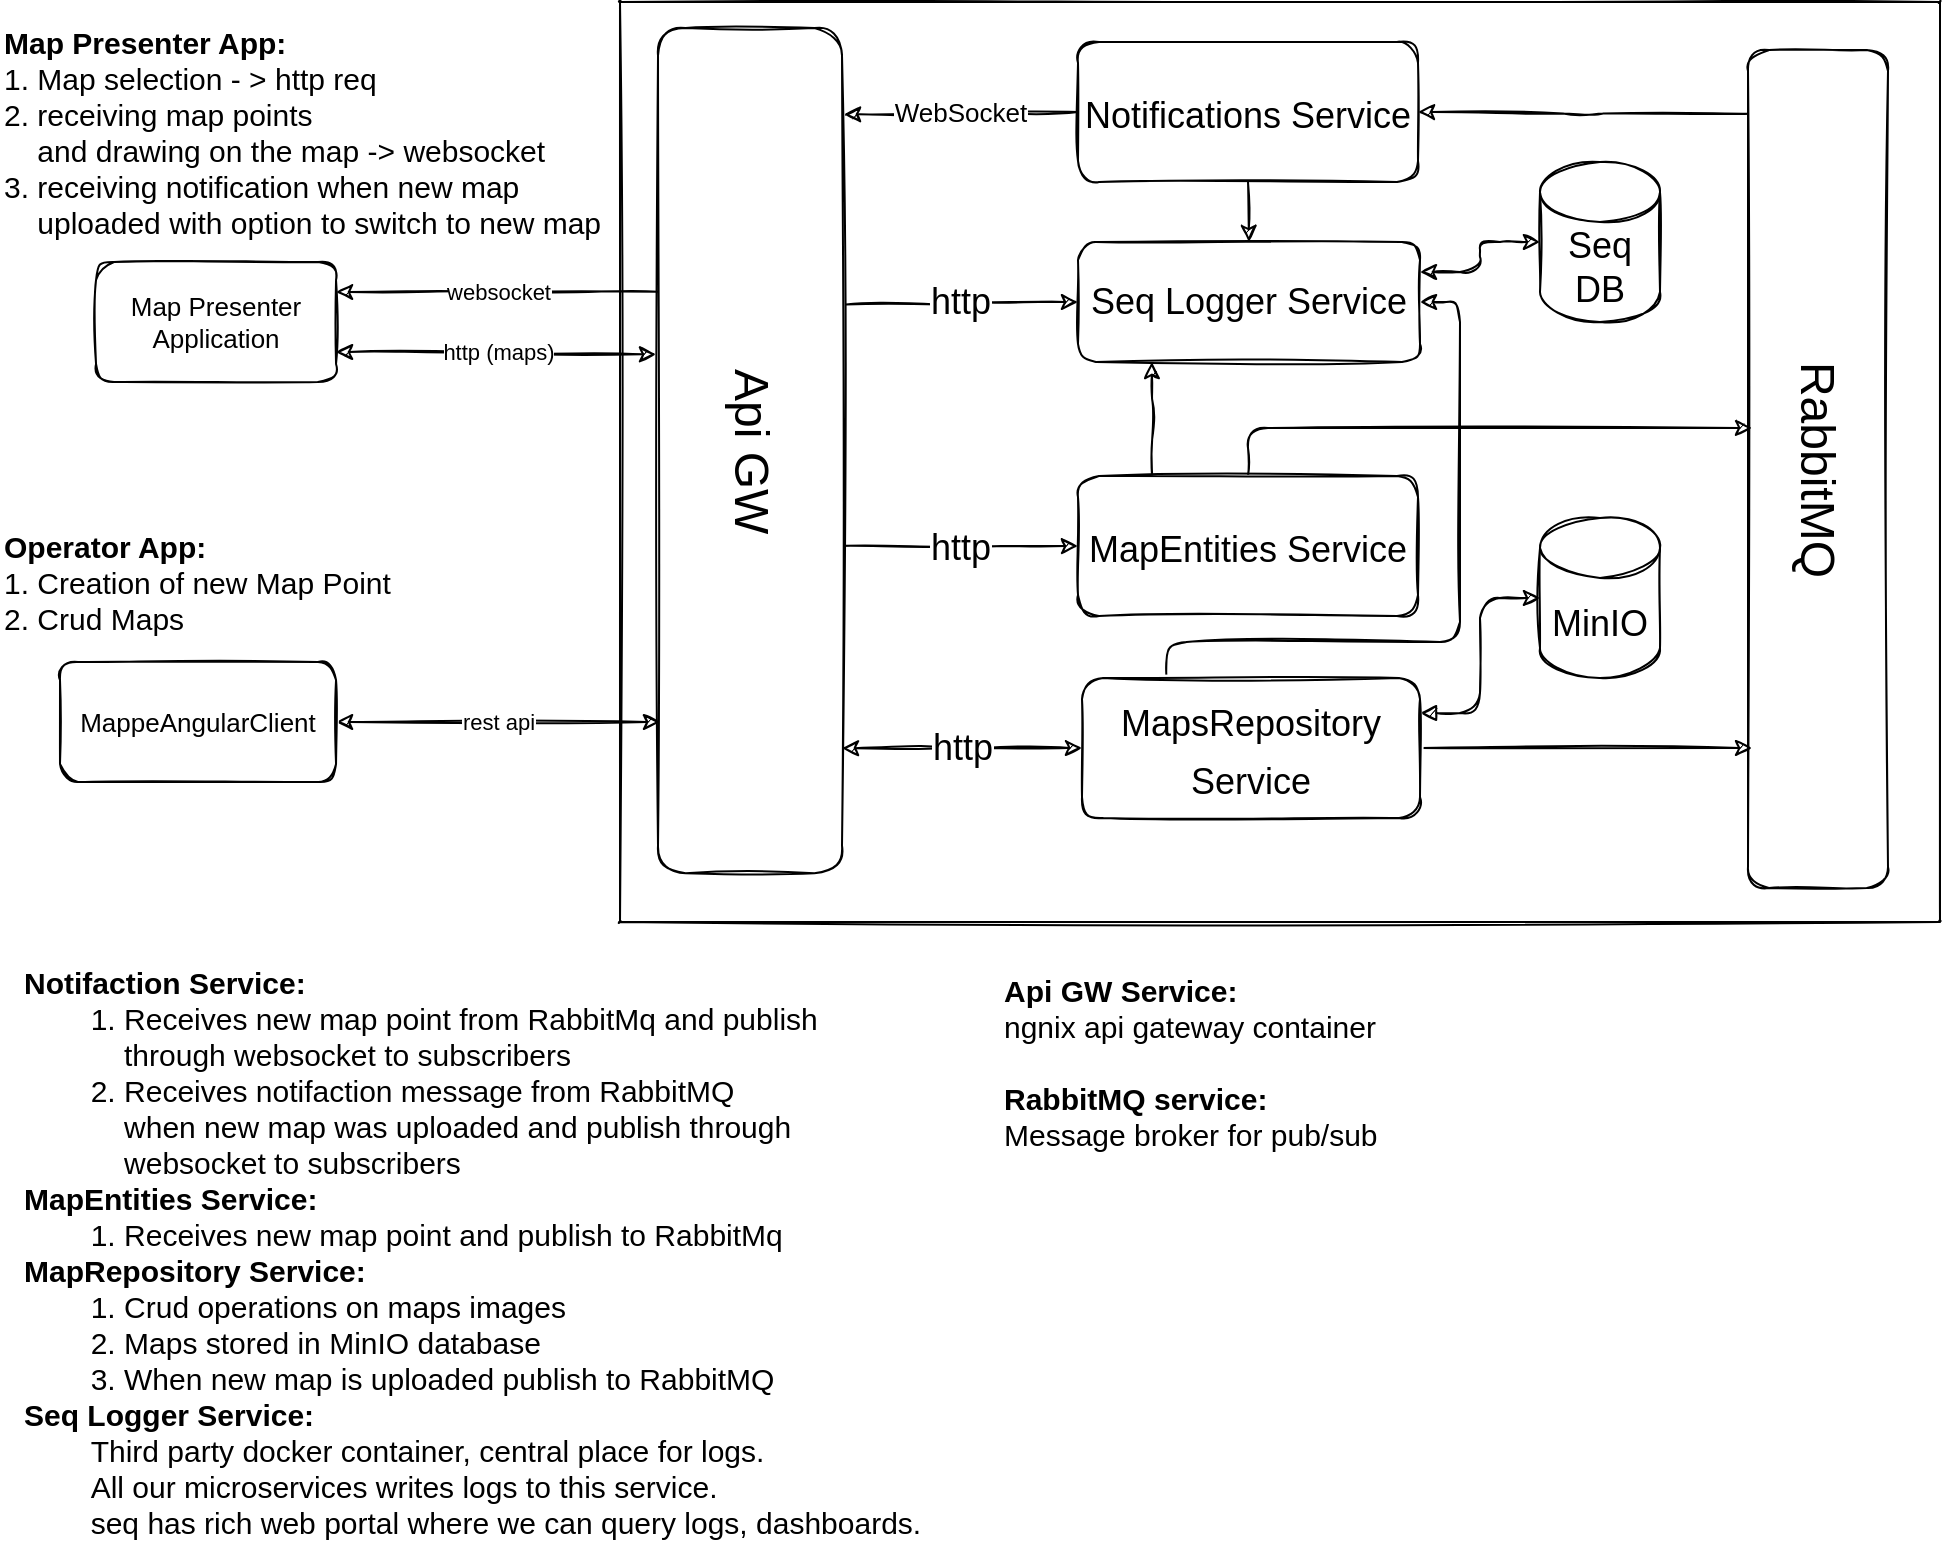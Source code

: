 <mxfile version="13.9.9" type="device" pages="2"><diagram id="iC5g8puZo699gfbhx7lt" name="MicroServices"><mxGraphModel dx="766" dy="519" grid="1" gridSize="10" guides="1" tooltips="1" connect="1" arrows="1" fold="1" page="1" pageScale="1" pageWidth="850" pageHeight="1100" math="0" shadow="0"><root><mxCell id="x7ujpacp_DCrxE0EfAzm-0"/><mxCell id="x7ujpacp_DCrxE0EfAzm-1" parent="x7ujpacp_DCrxE0EfAzm-0"/><mxCell id="x7ujpacp_DCrxE0EfAzm-2" value="" style="swimlane;startSize=0;sketch=1;rounded=1;" vertex="1" parent="x7ujpacp_DCrxE0EfAzm-1"><mxGeometry x="340" y="60" width="660" height="460" as="geometry"/></mxCell><mxCell id="x7ujpacp_DCrxE0EfAzm-3" style="edgeStyle=orthogonalEdgeStyle;rounded=1;orthogonalLoop=1;jettySize=auto;html=1;entryX=1;entryY=0.5;entryDx=0;entryDy=0;fontSize=18;startArrow=none;startFill=0;exitX=0.076;exitY=0.971;exitDx=0;exitDy=0;exitPerimeter=0;sketch=1;" edge="1" parent="x7ujpacp_DCrxE0EfAzm-2" source="x7ujpacp_DCrxE0EfAzm-4" target="x7ujpacp_DCrxE0EfAzm-11"><mxGeometry relative="1" as="geometry"/></mxCell><mxCell id="x7ujpacp_DCrxE0EfAzm-4" value="RabbitMQ" style="rounded=1;whiteSpace=wrap;html=1;fontSize=24;rotation=90;sketch=1;" vertex="1" parent="x7ujpacp_DCrxE0EfAzm-2"><mxGeometry x="389.5" y="198.5" width="419" height="70" as="geometry"/></mxCell><mxCell id="x7ujpacp_DCrxE0EfAzm-5" style="edgeStyle=orthogonalEdgeStyle;rounded=1;orthogonalLoop=1;jettySize=auto;html=1;exitX=1;exitY=0.25;exitDx=0;exitDy=0;entryX=0;entryY=0.5;entryDx=0;entryDy=0;entryPerimeter=0;fontSize=18;startArrow=block;startFill=1;sketch=1;" edge="1" parent="x7ujpacp_DCrxE0EfAzm-2" source="x7ujpacp_DCrxE0EfAzm-15" target="x7ujpacp_DCrxE0EfAzm-16"><mxGeometry relative="1" as="geometry"/></mxCell><mxCell id="x7ujpacp_DCrxE0EfAzm-6" style="edgeStyle=orthogonalEdgeStyle;rounded=1;orthogonalLoop=1;jettySize=auto;html=1;exitX=0.5;exitY=0;exitDx=0;exitDy=0;entryX=0.451;entryY=0.971;entryDx=0;entryDy=0;entryPerimeter=0;fontSize=18;startArrow=none;startFill=0;sketch=1;" edge="1" parent="x7ujpacp_DCrxE0EfAzm-2" source="x7ujpacp_DCrxE0EfAzm-8" target="x7ujpacp_DCrxE0EfAzm-4"><mxGeometry relative="1" as="geometry"/></mxCell><mxCell id="x7ujpacp_DCrxE0EfAzm-7" style="edgeStyle=orthogonalEdgeStyle;rounded=1;orthogonalLoop=1;jettySize=auto;html=1;entryX=0.216;entryY=1;entryDx=0;entryDy=0;entryPerimeter=0;fontSize=18;startArrow=none;startFill=0;exitX=0.218;exitY=0.014;exitDx=0;exitDy=0;exitPerimeter=0;sketch=1;" edge="1" parent="x7ujpacp_DCrxE0EfAzm-2" source="x7ujpacp_DCrxE0EfAzm-8" target="x7ujpacp_DCrxE0EfAzm-21"><mxGeometry relative="1" as="geometry"/></mxCell><mxCell id="x7ujpacp_DCrxE0EfAzm-8" value="&lt;font style=&quot;font-size: 18px&quot;&gt;MapEntities Service&lt;/font&gt;" style="rounded=1;whiteSpace=wrap;html=1;fontSize=24;sketch=1;" vertex="1" parent="x7ujpacp_DCrxE0EfAzm-2"><mxGeometry x="229" y="237" width="170" height="70" as="geometry"/></mxCell><mxCell id="x7ujpacp_DCrxE0EfAzm-9" value="WebSocket" style="edgeStyle=orthogonalEdgeStyle;rounded=1;orthogonalLoop=1;jettySize=auto;html=1;exitX=0;exitY=0.5;exitDx=0;exitDy=0;fontSize=13;startArrow=none;startFill=0;entryX=0.102;entryY=-0.011;entryDx=0;entryDy=0;entryPerimeter=0;sketch=1;" edge="1" parent="x7ujpacp_DCrxE0EfAzm-2" source="x7ujpacp_DCrxE0EfAzm-11" target="x7ujpacp_DCrxE0EfAzm-19"><mxGeometry relative="1" as="geometry"/></mxCell><mxCell id="x7ujpacp_DCrxE0EfAzm-10" style="edgeStyle=orthogonalEdgeStyle;rounded=1;orthogonalLoop=1;jettySize=auto;html=1;exitX=0.5;exitY=1;exitDx=0;exitDy=0;entryX=0.5;entryY=0;entryDx=0;entryDy=0;fontSize=18;startArrow=none;startFill=0;sketch=1;" edge="1" parent="x7ujpacp_DCrxE0EfAzm-2" source="x7ujpacp_DCrxE0EfAzm-11" target="x7ujpacp_DCrxE0EfAzm-21"><mxGeometry relative="1" as="geometry"/></mxCell><mxCell id="x7ujpacp_DCrxE0EfAzm-11" value="&lt;font style=&quot;font-size: 18px&quot;&gt;Notifications Service&lt;/font&gt;" style="rounded=1;whiteSpace=wrap;html=1;fontSize=24;sketch=1;" vertex="1" parent="x7ujpacp_DCrxE0EfAzm-2"><mxGeometry x="229" y="20" width="170" height="70" as="geometry"/></mxCell><mxCell id="x7ujpacp_DCrxE0EfAzm-12" style="edgeStyle=orthogonalEdgeStyle;rounded=1;orthogonalLoop=1;jettySize=auto;html=1;exitX=1;exitY=0.5;exitDx=0;exitDy=0;fontSize=18;startArrow=none;startFill=0;entryX=0.833;entryY=0.971;entryDx=0;entryDy=0;entryPerimeter=0;sketch=1;" edge="1" parent="x7ujpacp_DCrxE0EfAzm-2" source="x7ujpacp_DCrxE0EfAzm-15" target="x7ujpacp_DCrxE0EfAzm-4"><mxGeometry relative="1" as="geometry"><mxPoint x="560" y="370" as="targetPoint"/></mxGeometry></mxCell><mxCell id="x7ujpacp_DCrxE0EfAzm-13" value="http" style="edgeStyle=orthogonalEdgeStyle;rounded=1;orthogonalLoop=1;jettySize=auto;html=1;fontSize=18;startArrow=classic;startFill=1;entryX=0.852;entryY=0;entryDx=0;entryDy=0;entryPerimeter=0;sketch=1;" edge="1" parent="x7ujpacp_DCrxE0EfAzm-2" source="x7ujpacp_DCrxE0EfAzm-15" target="x7ujpacp_DCrxE0EfAzm-19"><mxGeometry relative="1" as="geometry"/></mxCell><mxCell id="x7ujpacp_DCrxE0EfAzm-14" style="edgeStyle=orthogonalEdgeStyle;rounded=1;orthogonalLoop=1;jettySize=auto;html=1;exitX=0.25;exitY=0;exitDx=0;exitDy=0;entryX=1;entryY=0.5;entryDx=0;entryDy=0;fontSize=18;startArrow=none;startFill=0;sketch=1;" edge="1" parent="x7ujpacp_DCrxE0EfAzm-2" source="x7ujpacp_DCrxE0EfAzm-15" target="x7ujpacp_DCrxE0EfAzm-21"><mxGeometry relative="1" as="geometry"><Array as="points"><mxPoint x="273" y="320"/><mxPoint x="420" y="320"/><mxPoint x="420" y="150"/></Array></mxGeometry></mxCell><mxCell id="x7ujpacp_DCrxE0EfAzm-15" value="&lt;font style=&quot;font-size: 18px&quot;&gt;MapsRepository Service&lt;/font&gt;" style="rounded=1;whiteSpace=wrap;html=1;fontSize=24;sketch=1;" vertex="1" parent="x7ujpacp_DCrxE0EfAzm-2"><mxGeometry x="231" y="338" width="169" height="70" as="geometry"/></mxCell><mxCell id="x7ujpacp_DCrxE0EfAzm-16" value="MinIO" style="shape=cylinder3;whiteSpace=wrap;html=1;boundedLbl=1;backgroundOutline=1;size=15;fontSize=18;sketch=1;rounded=1;" vertex="1" parent="x7ujpacp_DCrxE0EfAzm-2"><mxGeometry x="460" y="258" width="60" height="80" as="geometry"/></mxCell><mxCell id="x7ujpacp_DCrxE0EfAzm-17" value="http" style="edgeStyle=orthogonalEdgeStyle;rounded=1;orthogonalLoop=1;jettySize=auto;html=1;entryX=0;entryY=0.5;entryDx=0;entryDy=0;fontSize=18;startArrow=none;startFill=0;sketch=1;" edge="1" parent="x7ujpacp_DCrxE0EfAzm-2" target="x7ujpacp_DCrxE0EfAzm-8"><mxGeometry relative="1" as="geometry"><mxPoint x="110" y="272" as="sourcePoint"/></mxGeometry></mxCell><mxCell id="x7ujpacp_DCrxE0EfAzm-18" value="http" style="edgeStyle=orthogonalEdgeStyle;rounded=1;orthogonalLoop=1;jettySize=auto;html=1;fontSize=18;startArrow=none;startFill=0;exitX=0.327;exitY=-0.022;exitDx=0;exitDy=0;exitPerimeter=0;sketch=1;" edge="1" parent="x7ujpacp_DCrxE0EfAzm-2" source="x7ujpacp_DCrxE0EfAzm-19" target="x7ujpacp_DCrxE0EfAzm-21"><mxGeometry relative="1" as="geometry"/></mxCell><mxCell id="x7ujpacp_DCrxE0EfAzm-19" value="&lt;p&gt;&lt;font style=&quot;font-size: 24px&quot;&gt;Api GW&lt;/font&gt;&lt;/p&gt;" style="rounded=1;whiteSpace=wrap;html=1;rotation=90;sketch=1;" vertex="1" parent="x7ujpacp_DCrxE0EfAzm-2"><mxGeometry x="-146.29" y="178.35" width="422.59" height="92" as="geometry"/></mxCell><mxCell id="x7ujpacp_DCrxE0EfAzm-20" style="edgeStyle=orthogonalEdgeStyle;rounded=1;sketch=1;orthogonalLoop=1;jettySize=auto;html=1;exitX=1;exitY=0.25;exitDx=0;exitDy=0;entryX=0;entryY=0.5;entryDx=0;entryDy=0;entryPerimeter=0;fontSize=15;startArrow=classic;startFill=1;" edge="1" parent="x7ujpacp_DCrxE0EfAzm-2" source="x7ujpacp_DCrxE0EfAzm-21" target="x7ujpacp_DCrxE0EfAzm-22"><mxGeometry relative="1" as="geometry"/></mxCell><mxCell id="x7ujpacp_DCrxE0EfAzm-21" value="Seq Logger Service" style="rounded=1;whiteSpace=wrap;html=1;fontSize=18;sketch=1;" vertex="1" parent="x7ujpacp_DCrxE0EfAzm-2"><mxGeometry x="229" y="120" width="171" height="60" as="geometry"/></mxCell><mxCell id="x7ujpacp_DCrxE0EfAzm-22" value="Seq DB" style="shape=cylinder3;whiteSpace=wrap;html=1;boundedLbl=1;backgroundOutline=1;size=15;fontSize=18;sketch=1;rounded=1;" vertex="1" parent="x7ujpacp_DCrxE0EfAzm-2"><mxGeometry x="460" y="80" width="60" height="80" as="geometry"/></mxCell><mxCell id="x7ujpacp_DCrxE0EfAzm-23" value="http (maps)" style="edgeStyle=orthogonalEdgeStyle;rounded=1;sketch=1;orthogonalLoop=1;jettySize=auto;html=1;exitX=1;exitY=0.75;exitDx=0;exitDy=0;startArrow=classic;startFill=1;entryX=0.386;entryY=1.011;entryDx=0;entryDy=0;entryPerimeter=0;" edge="1" parent="x7ujpacp_DCrxE0EfAzm-1" source="x7ujpacp_DCrxE0EfAzm-24" target="x7ujpacp_DCrxE0EfAzm-19"><mxGeometry relative="1" as="geometry"><mxPoint x="360" y="233" as="targetPoint"/></mxGeometry></mxCell><mxCell id="x7ujpacp_DCrxE0EfAzm-24" value="Map Presenter Application" style="rounded=1;whiteSpace=wrap;html=1;fontSize=13;sketch=1;" vertex="1" parent="x7ujpacp_DCrxE0EfAzm-1"><mxGeometry x="78.02" y="190" width="120" height="60" as="geometry"/></mxCell><mxCell id="x7ujpacp_DCrxE0EfAzm-25" value="rest api" style="edgeStyle=orthogonalEdgeStyle;rounded=1;sketch=1;orthogonalLoop=1;jettySize=auto;html=1;entryX=0.821;entryY=0.989;entryDx=0;entryDy=0;entryPerimeter=0;startArrow=classic;startFill=1;" edge="1" parent="x7ujpacp_DCrxE0EfAzm-1" source="x7ujpacp_DCrxE0EfAzm-26" target="x7ujpacp_DCrxE0EfAzm-19"><mxGeometry relative="1" as="geometry"><mxPoint x="336.7" y="420.16" as="targetPoint"/></mxGeometry></mxCell><mxCell id="x7ujpacp_DCrxE0EfAzm-26" value="MappeAngularClient" style="rounded=1;whiteSpace=wrap;html=1;fontSize=13;sketch=1;" vertex="1" parent="x7ujpacp_DCrxE0EfAzm-1"><mxGeometry x="60" y="390" width="138.02" height="60" as="geometry"/></mxCell><mxCell id="x7ujpacp_DCrxE0EfAzm-27" value="&lt;b&gt;Map Presenter App:&lt;/b&gt;&lt;br style=&quot;font-size: 15px&quot;&gt;1. Map selection - &amp;gt; http req&lt;br style=&quot;font-size: 15px&quot;&gt;2. receiving map points &lt;br style=&quot;font-size: 15px&quot;&gt;&amp;nbsp; &amp;nbsp; and drawing on the map -&amp;gt; websocket&lt;br style=&quot;font-size: 15px&quot;&gt;3. receiving notification when new map &lt;br style=&quot;font-size: 15px&quot;&gt;&amp;nbsp; &amp;nbsp; uploaded with option to switch to new map" style="text;html=1;align=left;verticalAlign=middle;resizable=0;points=[];autosize=1;strokeColor=none;fillColor=none;sketch=1;rounded=1;fontSize=15;" vertex="1" parent="x7ujpacp_DCrxE0EfAzm-1"><mxGeometry x="30" y="70" width="310" height="110" as="geometry"/></mxCell><mxCell id="x7ujpacp_DCrxE0EfAzm-28" value="websocket" style="edgeStyle=orthogonalEdgeStyle;rounded=1;sketch=1;orthogonalLoop=1;jettySize=auto;html=1;entryX=1;entryY=0.25;entryDx=0;entryDy=0;exitX=0.312;exitY=1;exitDx=0;exitDy=0;exitPerimeter=0;" edge="1" parent="x7ujpacp_DCrxE0EfAzm-1" source="x7ujpacp_DCrxE0EfAzm-19" target="x7ujpacp_DCrxE0EfAzm-24"><mxGeometry relative="1" as="geometry"><mxPoint x="339.34" y="205.8" as="sourcePoint"/></mxGeometry></mxCell><mxCell id="x7ujpacp_DCrxE0EfAzm-29" value="&lt;b&gt;Operator App:&lt;/b&gt;&lt;br style=&quot;font-size: 15px&quot;&gt;1. Creation of new Map Point&lt;br style=&quot;font-size: 15px&quot;&gt;2. Crud Maps&amp;nbsp;" style="text;html=1;align=left;verticalAlign=middle;resizable=0;points=[];autosize=1;strokeColor=none;fillColor=none;sketch=1;rounded=1;fontSize=15;" vertex="1" parent="x7ujpacp_DCrxE0EfAzm-1"><mxGeometry x="30" y="320" width="210" height="60" as="geometry"/></mxCell><mxCell id="x7ujpacp_DCrxE0EfAzm-30" value="&lt;div style=&quot;font-size: 15px&quot;&gt;&lt;b&gt;Notifaction Service:&lt;/b&gt;&lt;/div&gt;&lt;div style=&quot;font-size: 15px&quot;&gt;&lt;span style=&quot;white-space: pre ; font-size: 15px&quot;&gt;&#9;&lt;/span&gt;1. Receives new map point from RabbitMq and publish&amp;nbsp;&lt;/div&gt;&lt;div style=&quot;font-size: 15px&quot;&gt;&lt;span style=&quot;white-space: pre ; font-size: 15px&quot;&gt;&#9;&lt;/span&gt;&amp;nbsp; &amp;nbsp; through websocket to subscribers&lt;/div&gt;&lt;div style=&quot;font-size: 15px&quot;&gt;&lt;span style=&quot;white-space: pre ; font-size: 15px&quot;&gt;&#9;&lt;/span&gt;2. Receives notifaction message from RabbitMQ&amp;nbsp;&lt;/div&gt;&lt;div style=&quot;font-size: 15px&quot;&gt;&lt;span style=&quot;white-space: pre ; font-size: 15px&quot;&gt;&#9;&lt;/span&gt;&amp;nbsp; &amp;nbsp; when new map was uploaded and publish through&amp;nbsp;&lt;/div&gt;&lt;div style=&quot;font-size: 15px&quot;&gt;&lt;span style=&quot;white-space: pre ; font-size: 15px&quot;&gt;&#9;&lt;/span&gt;&amp;nbsp; &amp;nbsp; websocket to subscribers&lt;/div&gt;&lt;div style=&quot;font-size: 15px&quot;&gt;&lt;b&gt;MapEntities Service:&lt;/b&gt;&lt;/div&gt;&lt;div style=&quot;font-size: 15px&quot;&gt;&lt;span style=&quot;white-space: pre ; font-size: 15px&quot;&gt;&#9;&lt;/span&gt;1. Receives new map point and publish to RabbitMq&lt;/div&gt;&lt;div style=&quot;font-size: 15px&quot;&gt;&lt;span&gt;&lt;b&gt;MapRepository Service:&lt;/b&gt;&lt;/span&gt;&lt;br&gt;&lt;/div&gt;&lt;div style=&quot;font-size: 15px&quot;&gt;&lt;span style=&quot;white-space: pre ; font-size: 15px&quot;&gt;&#9;&lt;/span&gt;1. Crud operations on maps images&lt;/div&gt;&lt;div style=&quot;font-size: 15px&quot;&gt;&lt;span style=&quot;white-space: pre ; font-size: 15px&quot;&gt;&#9;&lt;/span&gt;2. Maps stored in MinIO database&lt;/div&gt;&lt;div style=&quot;font-size: 15px&quot;&gt;&lt;span style=&quot;white-space: pre ; font-size: 15px&quot;&gt;&#9;&lt;/span&gt;3. When new map is uploaded publish to RabbitMQ&lt;/div&gt;&lt;div style=&quot;font-size: 15px&quot;&gt;&lt;span&gt;&lt;b&gt;Seq Logger Service:&lt;/b&gt;&lt;/span&gt;&lt;br&gt;&lt;/div&gt;&lt;div style=&quot;font-size: 15px&quot;&gt;&lt;span style=&quot;white-space: pre ; font-size: 15px&quot;&gt;&#9;&lt;/span&gt;Third party docker container, central place for logs.&lt;/div&gt;&lt;div style=&quot;font-size: 15px&quot;&gt;&lt;span style=&quot;white-space: pre ; font-size: 15px&quot;&gt;&#9;&lt;/span&gt;All our microservices writes logs to this service.&lt;/div&gt;&lt;div style=&quot;font-size: 15px&quot;&gt;&lt;span style=&quot;white-space: pre ; font-size: 15px&quot;&gt;&#9;&lt;/span&gt;seq has rich web portal where we can query logs, dashboards.&amp;nbsp;&lt;/div&gt;" style="text;html=1;align=left;verticalAlign=middle;resizable=0;points=[];autosize=1;strokeColor=none;fillColor=none;fontSize=15;" vertex="1" parent="x7ujpacp_DCrxE0EfAzm-1"><mxGeometry x="40.0" y="540" width="470" height="290" as="geometry"/></mxCell><mxCell id="x7ujpacp_DCrxE0EfAzm-31" value="&lt;div style=&quot;font-size: 15px&quot;&gt;&lt;b&gt;Api GW Service:&lt;/b&gt;&lt;/div&gt;&lt;div style=&quot;font-size: 15px&quot;&gt;ngnix api gateway container&lt;/div&gt;&lt;div style=&quot;font-size: 15px&quot;&gt;&lt;br&gt;&lt;/div&gt;&lt;div style=&quot;font-size: 15px&quot;&gt;&lt;b&gt;RabbitMQ service:&lt;/b&gt;&lt;/div&gt;&lt;div style=&quot;font-size: 15px&quot;&gt;Message broker for pub/sub&lt;/div&gt;" style="text;html=1;align=left;verticalAlign=middle;resizable=0;points=[];autosize=1;strokeColor=none;fillColor=none;fontSize=15;" vertex="1" parent="x7ujpacp_DCrxE0EfAzm-1"><mxGeometry x="530" y="540" width="200" height="100" as="geometry"/></mxCell></root></mxGraphModel></diagram><diagram id="xINqdggTWodMOrQBatdI" name="Page-1"><mxGraphModel dx="766" dy="519" grid="1" gridSize="10" guides="1" tooltips="1" connect="1" arrows="1" fold="1" page="1" pageScale="1" pageWidth="850" pageHeight="1100" math="0" shadow="0"><root><mxCell id="0"/><mxCell id="1" parent="0"/><mxCell id="BfeQ8QVKyjJjinKNMfrT-1" value="MapeeAngularClient" style="whiteSpace=wrap;html=1;aspect=fixed;fillColor=#dae8fc;strokeColor=#6c8ebf;" parent="1" vertex="1"><mxGeometry x="230" y="310" width="340" height="340" as="geometry"/></mxCell><mxCell id="BfeQ8QVKyjJjinKNMfrT-23" style="edgeStyle=orthogonalEdgeStyle;rounded=0;orthogonalLoop=1;jettySize=auto;html=1;" parent="1" source="BfeQ8QVKyjJjinKNMfrT-2" edge="1"><mxGeometry relative="1" as="geometry"><mxPoint x="400" y="770" as="targetPoint"/></mxGeometry></mxCell><mxCell id="BfeQ8QVKyjJjinKNMfrT-2" value="Map Manager" style="rounded=0;whiteSpace=wrap;html=1;" parent="1" vertex="1"><mxGeometry x="340" y="620" width="120" height="60" as="geometry"/></mxCell><mxCell id="BfeQ8QVKyjJjinKNMfrT-10" style="edgeStyle=orthogonalEdgeStyle;rounded=0;orthogonalLoop=1;jettySize=auto;html=1;" parent="1" source="BfeQ8QVKyjJjinKNMfrT-3" edge="1"><mxGeometry relative="1" as="geometry"><mxPoint x="120" y="760" as="targetPoint"/></mxGeometry></mxCell><mxCell id="BfeQ8QVKyjJjinKNMfrT-3" value="EntitiesManager" style="rounded=0;whiteSpace=wrap;html=1;" parent="1" vertex="1"><mxGeometry x="200" y="620" width="120" height="60" as="geometry"/></mxCell><mxCell id="BfeQ8QVKyjJjinKNMfrT-4" value="MapUploader" style="rounded=0;whiteSpace=wrap;html=1;" parent="1" vertex="1"><mxGeometry x="490" y="620" width="120" height="60" as="geometry"/></mxCell><mxCell id="BfeQ8QVKyjJjinKNMfrT-11" value="&lt;p style=&quot;margin: 0px ; margin-top: 4px ; text-align: center ; text-decoration: underline&quot;&gt;Entity&lt;/p&gt;&lt;hr&gt;&lt;p style=&quot;margin: 0px ; margin-left: 8px&quot;&gt;name: string&amp;nbsp;&lt;/p&gt;&lt;p style=&quot;margin: 0px ; margin-left: 8px&quot;&gt;id: string&lt;/p&gt;&lt;p style=&quot;margin: 0px ; margin-left: 8px&quot;&gt;x: number&lt;br&gt;y: number&lt;br&gt;&lt;br&gt;&lt;/p&gt;" style="verticalAlign=top;align=left;overflow=fill;fontSize=12;fontFamily=Helvetica;html=1;" parent="1" vertex="1"><mxGeometry x="40" y="920" width="160" height="90" as="geometry"/></mxCell><mxCell id="BfeQ8QVKyjJjinKNMfrT-12" value="EntitiesService" style="swimlane;fontStyle=1;align=center;verticalAlign=top;childLayout=stackLayout;horizontal=1;startSize=26;horizontalStack=0;resizeParent=1;resizeParentMax=0;resizeLast=0;collapsible=1;marginBottom=0;" parent="1" vertex="1"><mxGeometry x="40" y="780" width="200" height="118" as="geometry"/></mxCell><mxCell id="BfeQ8QVKyjJjinKNMfrT-13" value="+AddMapEntity(entity: Entity): bool &#10;&#10;" style="text;strokeColor=none;fillColor=none;align=left;verticalAlign=top;spacingLeft=4;spacingRight=4;overflow=hidden;rotatable=0;points=[[0,0.5],[1,0.5]];portConstraint=eastwest;" parent="BfeQ8QVKyjJjinKNMfrT-12" vertex="1"><mxGeometry y="26" width="200" height="84" as="geometry"/></mxCell><mxCell id="BfeQ8QVKyjJjinKNMfrT-14" value="" style="line;strokeWidth=1;fillColor=none;align=left;verticalAlign=middle;spacingTop=-1;spacingLeft=3;spacingRight=3;rotatable=0;labelPosition=right;points=[];portConstraint=eastwest;" parent="BfeQ8QVKyjJjinKNMfrT-12" vertex="1"><mxGeometry y="110" width="200" height="8" as="geometry"/></mxCell><mxCell id="BfeQ8QVKyjJjinKNMfrT-15" value="&lt;p style=&quot;margin: 0px ; margin-top: 4px ; text-align: center ; text-decoration: underline&quot;&gt;Map&lt;/p&gt;&lt;hr&gt;&lt;p style=&quot;margin: 0px ; margin-left: 8px&quot;&gt;name: string&amp;nbsp;&lt;/p&gt;&lt;p style=&quot;margin: 0px ; margin-left: 8px&quot;&gt;content: file&lt;/p&gt;&lt;p style=&quot;margin: 0px ; margin-left: 8px&quot;&gt;&lt;br&gt;&lt;/p&gt;" style="verticalAlign=top;align=left;overflow=fill;fontSize=12;fontFamily=Helvetica;html=1;" parent="1" vertex="1"><mxGeometry x="510" y="920" width="160" height="90" as="geometry"/></mxCell><mxCell id="BfeQ8QVKyjJjinKNMfrT-17" value="MapService" style="swimlane;fontStyle=1;align=center;verticalAlign=top;childLayout=stackLayout;horizontal=1;startSize=26;horizontalStack=0;resizeParent=1;resizeParentMax=0;resizeLast=0;collapsible=1;marginBottom=0;" parent="1" vertex="1"><mxGeometry x="310" y="780" width="250" height="118" as="geometry"/></mxCell><mxCell id="BfeQ8QVKyjJjinKNMfrT-18" value="+ GetAll(): Map[]&#10;+ AddMap(map: Map): bool&#10;+ DeleteMap(map: Map): bool&#10;" style="text;strokeColor=none;fillColor=none;align=left;verticalAlign=top;spacingLeft=4;spacingRight=4;overflow=hidden;rotatable=0;points=[[0,0.5],[1,0.5]];portConstraint=eastwest;" parent="BfeQ8QVKyjJjinKNMfrT-17" vertex="1"><mxGeometry y="26" width="250" height="84" as="geometry"/></mxCell><mxCell id="BfeQ8QVKyjJjinKNMfrT-19" value="" style="line;strokeWidth=1;fillColor=none;align=left;verticalAlign=middle;spacingTop=-1;spacingLeft=3;spacingRight=3;rotatable=0;labelPosition=right;points=[];portConstraint=eastwest;" parent="BfeQ8QVKyjJjinKNMfrT-17" vertex="1"><mxGeometry y="110" width="250" height="8" as="geometry"/></mxCell><mxCell id="BfeQ8QVKyjJjinKNMfrT-28" value="MissionMap Service" style="swimlane;fontStyle=1;align=center;verticalAlign=top;childLayout=stackLayout;horizontal=1;startSize=26;horizontalStack=0;resizeParent=1;resizeParentMax=0;resizeLast=0;collapsible=1;marginBottom=0;" parent="1" vertex="1"><mxGeometry x="620" y="780" width="260" height="120" as="geometry"/></mxCell><mxCell id="wAoHf8d8e898xSS19y-t-2" value="&lt;span style=&quot;color: rgb(0 , 0 , 0) ; font-family: &amp;#34;helvetica&amp;#34; ; font-size: 12px ; font-style: normal ; font-weight: 400 ; letter-spacing: normal ; text-align: left ; text-indent: 0px ; text-transform: none ; word-spacing: 0px ; background-color: rgb(248 , 249 , 250) ; display: inline ; float: none&quot;&gt;&lt;span&gt;+&amp;nbsp;&amp;nbsp;&lt;/span&gt;PublishAsMission(Map): bool&lt;/span&gt;&lt;br style=&quot;padding: 0px ; margin: 0px ; color: rgb(0 , 0 , 0) ; font-family: &amp;#34;helvetica&amp;#34; ; font-size: 12px ; font-style: normal ; font-weight: 400 ; letter-spacing: normal ; text-align: left ; text-indent: 0px ; text-transform: none ; word-spacing: 0px ; background-color: rgb(248 , 249 , 250)&quot;&gt;&lt;span style=&quot;color: rgb(0 , 0 , 0) ; font-family: &amp;#34;helvetica&amp;#34; ; font-size: 12px ; font-style: normal ; font-weight: 400 ; letter-spacing: normal ; text-align: left ; text-indent: 0px ; text-transform: none ; word-spacing: 0px ; background-color: rgb(248 , 249 , 250) ; display: inline ; float: none&quot;&gt;+&amp;nbsp; MissionMapChanged&amp;lt;name&amp;gt;:Observable&lt;/span&gt;" style="text;whiteSpace=wrap;html=1;" parent="BfeQ8QVKyjJjinKNMfrT-28" vertex="1"><mxGeometry y="26" width="260" height="40" as="geometry"/></mxCell><mxCell id="BfeQ8QVKyjJjinKNMfrT-30" value="" style="line;strokeWidth=1;fillColor=none;align=left;verticalAlign=middle;spacingTop=-1;spacingLeft=3;spacingRight=3;rotatable=0;labelPosition=right;points=[];portConstraint=eastwest;" parent="BfeQ8QVKyjJjinKNMfrT-28" vertex="1"><mxGeometry y="66" width="260" height="54" as="geometry"/></mxCell></root></mxGraphModel></diagram></mxfile>